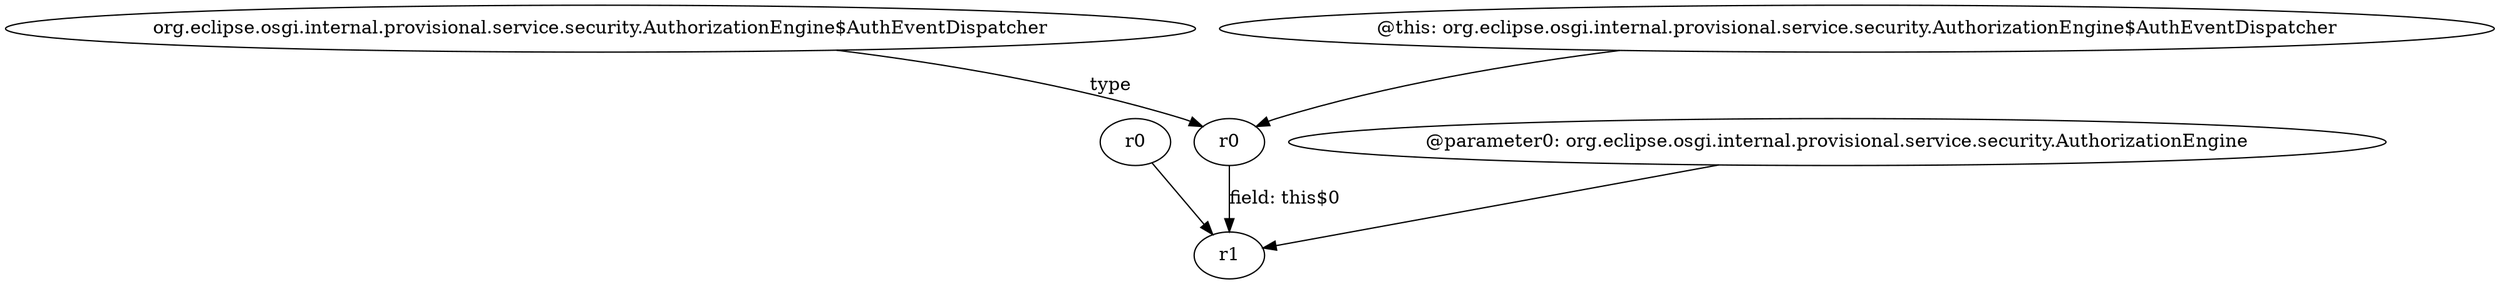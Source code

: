 digraph g {
0[label="r0"]
1[label="r1"]
0->1[label=""]
2[label="org.eclipse.osgi.internal.provisional.service.security.AuthorizationEngine$AuthEventDispatcher"]
3[label="r0"]
2->3[label="type"]
4[label="@parameter0: org.eclipse.osgi.internal.provisional.service.security.AuthorizationEngine"]
4->1[label=""]
3->1[label="field: this$0"]
5[label="@this: org.eclipse.osgi.internal.provisional.service.security.AuthorizationEngine$AuthEventDispatcher"]
5->3[label=""]
}
